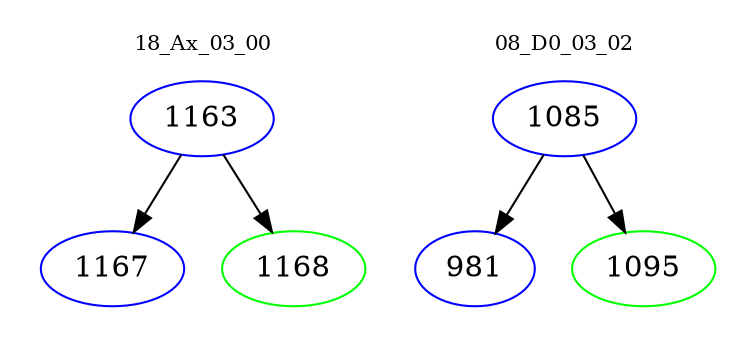 digraph{
subgraph cluster_0 {
color = white
label = "18_Ax_03_00";
fontsize=10;
T0_1163 [label="1163", color="blue"]
T0_1163 -> T0_1167 [color="black"]
T0_1167 [label="1167", color="blue"]
T0_1163 -> T0_1168 [color="black"]
T0_1168 [label="1168", color="green"]
}
subgraph cluster_1 {
color = white
label = "08_D0_03_02";
fontsize=10;
T1_1085 [label="1085", color="blue"]
T1_1085 -> T1_981 [color="black"]
T1_981 [label="981", color="blue"]
T1_1085 -> T1_1095 [color="black"]
T1_1095 [label="1095", color="green"]
}
}
